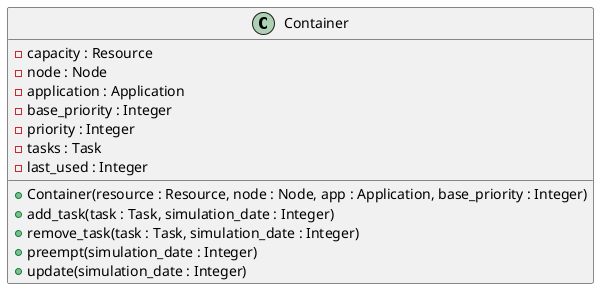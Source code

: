 @startuml
class Container {
    - capacity : Resource
    - node : Node
    - application : Application
    - base_priority : Integer
    - priority : Integer
    - tasks : Task
    - last_used : Integer
    + Container(resource : Resource, node : Node, app : Application, base_priority : Integer)
    + add_task(task : Task, simulation_date : Integer)
    + remove_task(task : Task, simulation_date : Integer)
    + preempt(simulation_date : Integer)
    + update(simulation_date : Integer)
}
@enduml